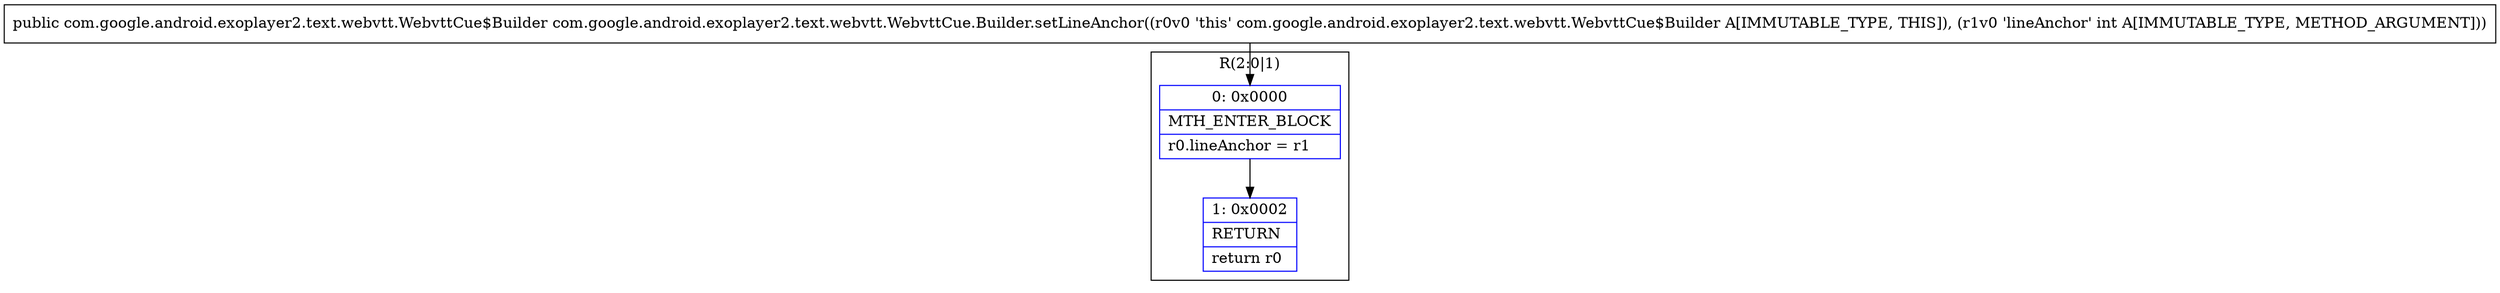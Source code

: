 digraph "CFG forcom.google.android.exoplayer2.text.webvtt.WebvttCue.Builder.setLineAnchor(I)Lcom\/google\/android\/exoplayer2\/text\/webvtt\/WebvttCue$Builder;" {
subgraph cluster_Region_475516439 {
label = "R(2:0|1)";
node [shape=record,color=blue];
Node_0 [shape=record,label="{0\:\ 0x0000|MTH_ENTER_BLOCK\l|r0.lineAnchor = r1\l}"];
Node_1 [shape=record,label="{1\:\ 0x0002|RETURN\l|return r0\l}"];
}
MethodNode[shape=record,label="{public com.google.android.exoplayer2.text.webvtt.WebvttCue$Builder com.google.android.exoplayer2.text.webvtt.WebvttCue.Builder.setLineAnchor((r0v0 'this' com.google.android.exoplayer2.text.webvtt.WebvttCue$Builder A[IMMUTABLE_TYPE, THIS]), (r1v0 'lineAnchor' int A[IMMUTABLE_TYPE, METHOD_ARGUMENT])) }"];
MethodNode -> Node_0;
Node_0 -> Node_1;
}

